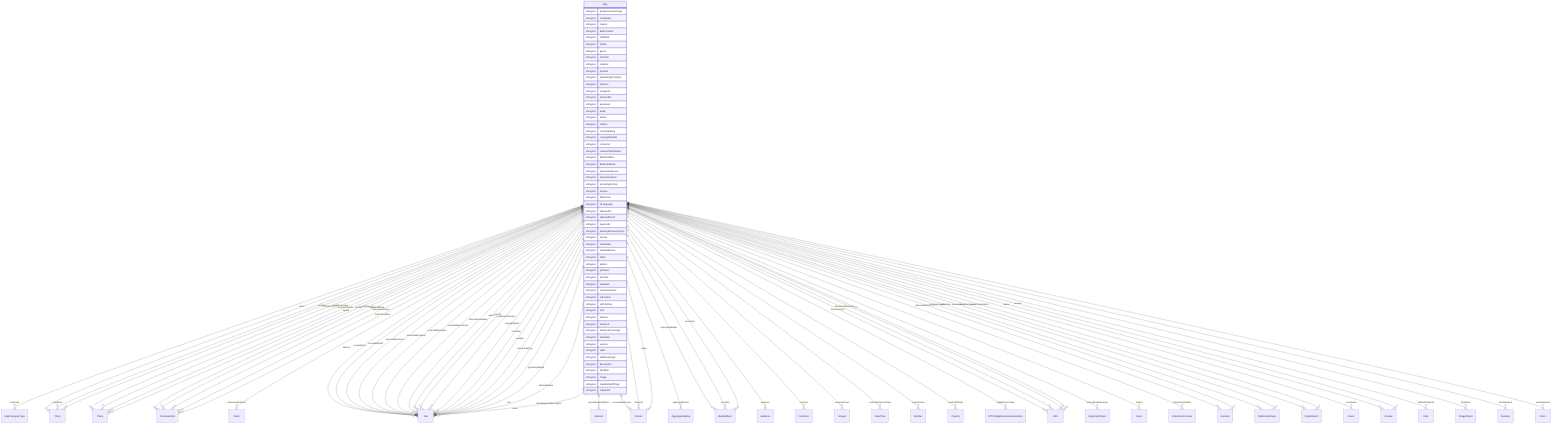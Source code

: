 erDiagram
Map {
    stringList acquireLicensePage  
    stringList contributor  
    stringList creator  
    stringList dateCreated  
    stringList editEIDR  
    stringList funder  
    stringList genre  
    stringList isPartOf  
    stringList material  
    stringList position  
    stringList publishingPrinciples  
    stringList sponsor  
    stringList usageInfo  
    stringList archivedAt  
    stringList assesses  
    stringList audio  
    stringList author  
    stringList citation  
    stringList contentRating  
    stringList copyrightHolder  
    stringList correction  
    stringList creativeWorkStatus  
    stringList dateModified  
    stringList datePublished  
    stringList educationalLevel  
    stringList educationalUse  
    stringList encodingFormat  
    stringList expires  
    stringList fileFormat  
    stringList inLanguage  
    stringList isBasedOn  
    stringList isBasedOnUrl  
    stringList keywords  
    stringList learningResourceType  
    stringList license  
    stringList maintainer  
    stringList materialExtent  
    stringList offers  
    stringList pattern  
    stringList producer  
    stringList provider  
    stringList publisher  
    stringList schemaVersion  
    stringList sdLicense  
    stringList sdPublisher  
    stringList size  
    stringList teaches  
    stringList temporal  
    stringList temporalCoverage  
    stringList translator  
    stringList version  
    stringList video  
    stringList additionalType  
    stringList description  
    stringList identifier  
    stringList image  
    stringList mainEntityOfPage  
    stringList subjectOf  
}

Map ||--}o MapCategoryType : "mapType"
Map ||--}o Thing : "about"
Map ||--}o Place : "contentLocation"
Map ||--}o CreativeWork : "hasPart"
Map ||--}o Claim : "interpretedAsClaim"
Map ||--}o Thing : "mainEntity"
Map ||--}o Place : "spatialCoverage"
Map ||--}o CreativeWork : "workExample"
Map ||--}o Text : "abstract"
Map ||--}o Text : "accessMode"
Map ||--}o ItemList : "accessModeSufficient"
Map ||--}o Text : "accessibilityAPI"
Map ||--}o Text : "accessibilityControl"
Map ||--}o Text : "accessibilityFeature"
Map ||--}o Text : "accessibilityHazard"
Map ||--}o Text : "accessibilitySummary"
Map ||--}o Person : "accountablePerson"
Map ||--}o AggregateRating : "aggregateRating"
Map ||--}o Text : "alternativeHeadline"
Map ||--}o MediaObject : "associatedMedia"
Map ||--}o Audience : "audience"
Map ||--}o Text : "award"
Map ||--}o Text : "awards"
Map ||--}o Person : "character"
Map ||--}o Comment : "comment"
Map ||--}o Integer : "commentCount"
Map ||--}o Text : "conditionsOfAccess"
Map ||--}o DateTime : "contentReferenceTime"
Map ||--}o Text : "copyrightNotice"
Map ||--}o Number : "copyrightYear"
Map ||--}o Country : "countryOfOrigin"
Map ||--}o Text : "creditText"
Map ||--}o IPTCDigitalSourceEnumeration : "digitalSourceType"
Map ||--}o URL : "discussionUrl"
Map ||--}o Person : "editor"
Map ||--}o AlignmentObject : "educationalAlignment"
Map ||--}o MediaObject : "encoding"
Map ||--}o MediaObject : "encodings"
Map ||--}o CreativeWork : "exampleOfWork"
Map ||--}o Grant : "funding"
Map ||--}o Text : "headline"
Map ||--}o InteractionCounter : "interactionStatistic"
Map ||--}o Text : "interactivityType"
Map ||--}o Boolean : "isAccessibleForFree"
Map ||--}o Boolean : "isFamilyFriendly"
Map ||--}o Place : "locationCreated"
Map ||--}o Thing : "mentions"
Map ||--}o PublicationEvent : "publication"
Map ||--}o Organization : "publisherImprint"
Map ||--}o Event : "recordedAt"
Map ||--}o PublicationEvent : "releasedEvent"
Map ||--}o Review : "review"
Map ||--}o Review : "reviews"
Map ||--}o Date : "sdDatePublished"
Map ||--}o Organization : "sourceOrganization"
Map ||--}o Place : "spatial"
Map ||--}o Text : "text"
Map ||--}o ImageObject : "thumbnail"
Map ||--}o URL : "thumbnailUrl"
Map ||--}o Duration : "timeRequired"
Map ||--}o CreativeWork : "translationOfWork"
Map ||--}o Text : "typicalAgeRange"
Map ||--}o CreativeWork : "workTranslation"
Map ||--}o Text : "alternateName"
Map ||--}o Text : "disambiguatingDescription"
Map ||--}o Text : "name"
Map ||--}o URL : "sameAs"
Map ||--}o Action : "potentialAction"
Map ||--}o URL : "url"